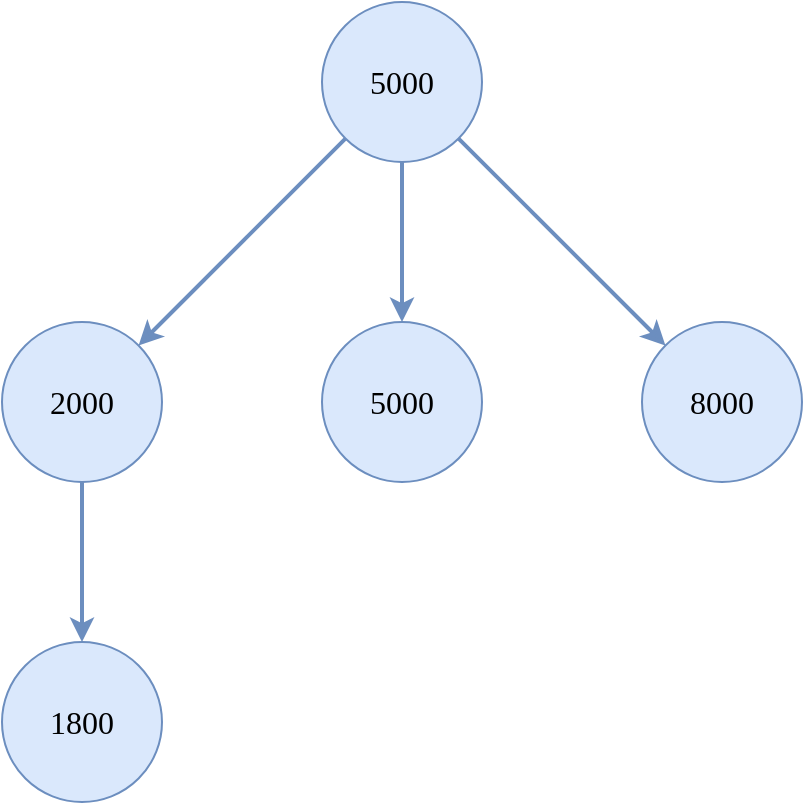 <mxfile version="24.2.5" type="device">
  <diagram name="Page-1" id="eJKaDi4Wr4aLTFI3Oc_T">
    <mxGraphModel dx="1420" dy="821" grid="1" gridSize="10" guides="1" tooltips="1" connect="1" arrows="1" fold="1" page="1" pageScale="1" pageWidth="850" pageHeight="1100" math="0" shadow="0">
      <root>
        <mxCell id="0" />
        <mxCell id="1" parent="0" />
        <mxCell id="KPwrv1CqBHHPCASC0MGX-1" value="5000" style="ellipse;whiteSpace=wrap;html=1;aspect=fixed;rounded=1;shadow=0;strokeColor=#6c8ebf;strokeWidth=1;fontFamily=Ubuntu;fontSize=16;fontStyle=0;fillColor=#dae8fc;" vertex="1" parent="1">
          <mxGeometry x="400" y="200" width="80" height="80" as="geometry" />
        </mxCell>
        <mxCell id="KPwrv1CqBHHPCASC0MGX-2" value="2000" style="ellipse;whiteSpace=wrap;html=1;aspect=fixed;rounded=1;shadow=0;strokeColor=#6c8ebf;strokeWidth=1;fontFamily=Ubuntu;fontSize=16;fontStyle=0;fillColor=#dae8fc;" vertex="1" parent="1">
          <mxGeometry x="240" y="360" width="80" height="80" as="geometry" />
        </mxCell>
        <mxCell id="KPwrv1CqBHHPCASC0MGX-3" value="5000" style="ellipse;whiteSpace=wrap;html=1;aspect=fixed;rounded=1;shadow=0;strokeColor=#6c8ebf;strokeWidth=1;fontFamily=Ubuntu;fontSize=16;fontStyle=0;fillColor=#dae8fc;" vertex="1" parent="1">
          <mxGeometry x="400" y="360" width="80" height="80" as="geometry" />
        </mxCell>
        <mxCell id="KPwrv1CqBHHPCASC0MGX-4" value="8000" style="ellipse;whiteSpace=wrap;html=1;aspect=fixed;rounded=1;shadow=0;strokeColor=#6c8ebf;strokeWidth=1;fontFamily=Ubuntu;fontSize=16;fontStyle=0;fillColor=#dae8fc;" vertex="1" parent="1">
          <mxGeometry x="560" y="360" width="80" height="80" as="geometry" />
        </mxCell>
        <mxCell id="KPwrv1CqBHHPCASC0MGX-5" value="" style="endArrow=classic;html=1;rounded=1;shadow=0;strokeColor=#6c8ebf;strokeWidth=2;fontFamily=Ubuntu;fontSize=14;fontStyle=0;fillColor=#dae8fc;exitX=0;exitY=1;exitDx=0;exitDy=0;" edge="1" parent="1" source="KPwrv1CqBHHPCASC0MGX-1" target="KPwrv1CqBHHPCASC0MGX-2">
          <mxGeometry width="50" height="50" relative="1" as="geometry">
            <mxPoint x="400" y="450" as="sourcePoint" />
            <mxPoint x="450" y="400" as="targetPoint" />
          </mxGeometry>
        </mxCell>
        <mxCell id="KPwrv1CqBHHPCASC0MGX-6" value="" style="endArrow=classic;html=1;rounded=1;shadow=0;strokeColor=#6c8ebf;strokeWidth=2;fontFamily=Ubuntu;fontSize=14;fontStyle=0;fillColor=#dae8fc;entryX=0.5;entryY=0;entryDx=0;entryDy=0;" edge="1" parent="1" source="KPwrv1CqBHHPCASC0MGX-1" target="KPwrv1CqBHHPCASC0MGX-3">
          <mxGeometry width="50" height="50" relative="1" as="geometry">
            <mxPoint x="400" y="450" as="sourcePoint" />
            <mxPoint x="450" y="400" as="targetPoint" />
          </mxGeometry>
        </mxCell>
        <mxCell id="KPwrv1CqBHHPCASC0MGX-7" value="" style="endArrow=classic;html=1;rounded=1;shadow=0;strokeColor=#6c8ebf;strokeWidth=2;fontFamily=Ubuntu;fontSize=14;fontStyle=0;fillColor=#dae8fc;" edge="1" parent="1" source="KPwrv1CqBHHPCASC0MGX-1" target="KPwrv1CqBHHPCASC0MGX-4">
          <mxGeometry width="50" height="50" relative="1" as="geometry">
            <mxPoint x="400" y="450" as="sourcePoint" />
            <mxPoint x="450" y="400" as="targetPoint" />
          </mxGeometry>
        </mxCell>
        <mxCell id="KPwrv1CqBHHPCASC0MGX-9" value="1800" style="ellipse;whiteSpace=wrap;html=1;aspect=fixed;rounded=1;shadow=0;strokeColor=#6c8ebf;strokeWidth=1;fontFamily=Ubuntu;fontSize=16;fontStyle=0;fillColor=#dae8fc;" vertex="1" parent="1">
          <mxGeometry x="240" y="520" width="80" height="80" as="geometry" />
        </mxCell>
        <mxCell id="KPwrv1CqBHHPCASC0MGX-10" value="" style="endArrow=classic;html=1;rounded=1;shadow=0;strokeColor=#6c8ebf;strokeWidth=2;fontFamily=Ubuntu;fontSize=14;fontStyle=0;fillColor=#dae8fc;entryX=0.5;entryY=0;entryDx=0;entryDy=0;" edge="1" parent="1" source="KPwrv1CqBHHPCASC0MGX-2" target="KPwrv1CqBHHPCASC0MGX-9">
          <mxGeometry width="50" height="50" relative="1" as="geometry">
            <mxPoint x="400" y="450" as="sourcePoint" />
            <mxPoint x="450" y="400" as="targetPoint" />
          </mxGeometry>
        </mxCell>
      </root>
    </mxGraphModel>
  </diagram>
</mxfile>
